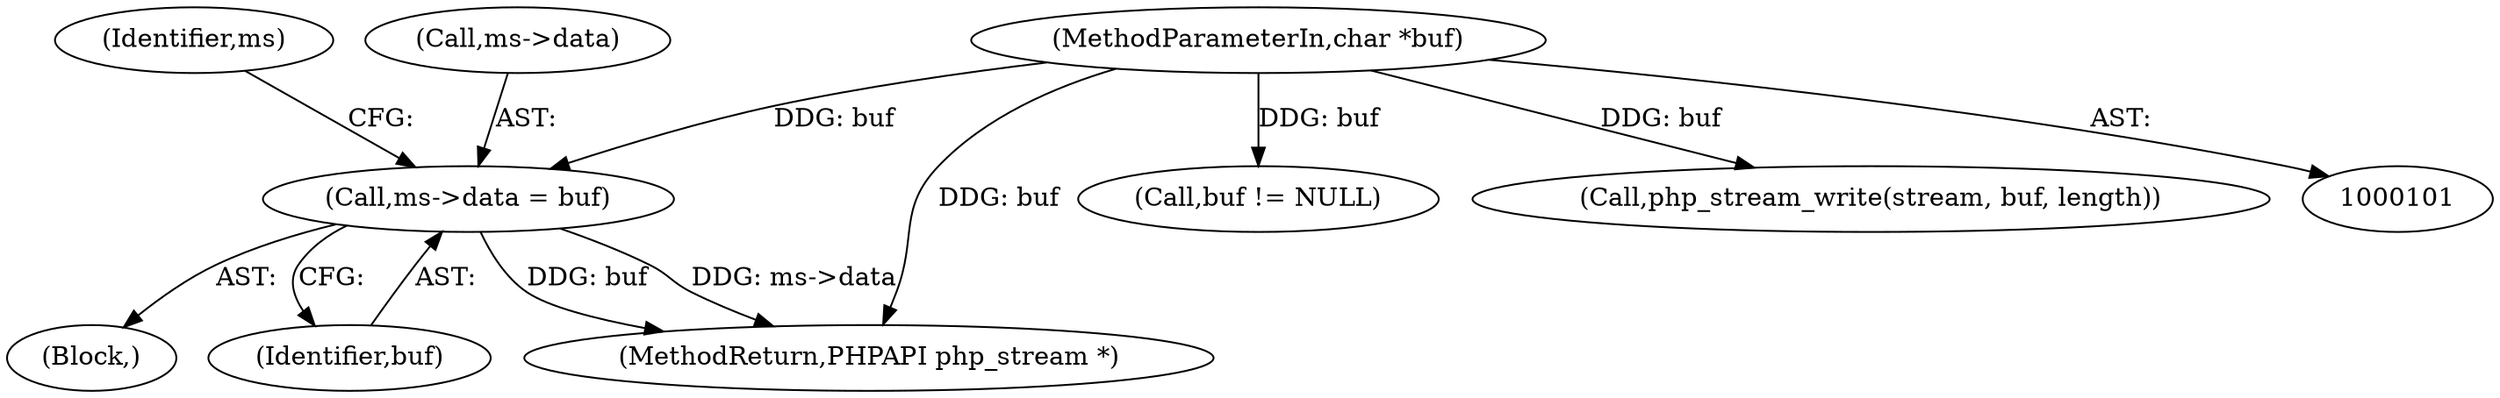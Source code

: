 digraph "0_php_6297a117d77fa3a0df2e21ca926a92c231819cd5_0@pointer" {
"1000132" [label="(Call,ms->data = buf)"];
"1000103" [label="(MethodParameterIn,char *buf)"];
"1000131" [label="(Block,)"];
"1000136" [label="(Identifier,buf)"];
"1000157" [label="(MethodReturn,PHPAPI php_stream *)"];
"1000132" [label="(Call,ms->data = buf)"];
"1000103" [label="(MethodParameterIn,char *buf)"];
"1000139" [label="(Identifier,ms)"];
"1000148" [label="(Call,buf != NULL)"];
"1000133" [label="(Call,ms->data)"];
"1000151" [label="(Call,php_stream_write(stream, buf, length))"];
"1000132" -> "1000131"  [label="AST: "];
"1000132" -> "1000136"  [label="CFG: "];
"1000133" -> "1000132"  [label="AST: "];
"1000136" -> "1000132"  [label="AST: "];
"1000139" -> "1000132"  [label="CFG: "];
"1000132" -> "1000157"  [label="DDG: buf"];
"1000132" -> "1000157"  [label="DDG: ms->data"];
"1000103" -> "1000132"  [label="DDG: buf"];
"1000103" -> "1000101"  [label="AST: "];
"1000103" -> "1000157"  [label="DDG: buf"];
"1000103" -> "1000148"  [label="DDG: buf"];
"1000103" -> "1000151"  [label="DDG: buf"];
}
